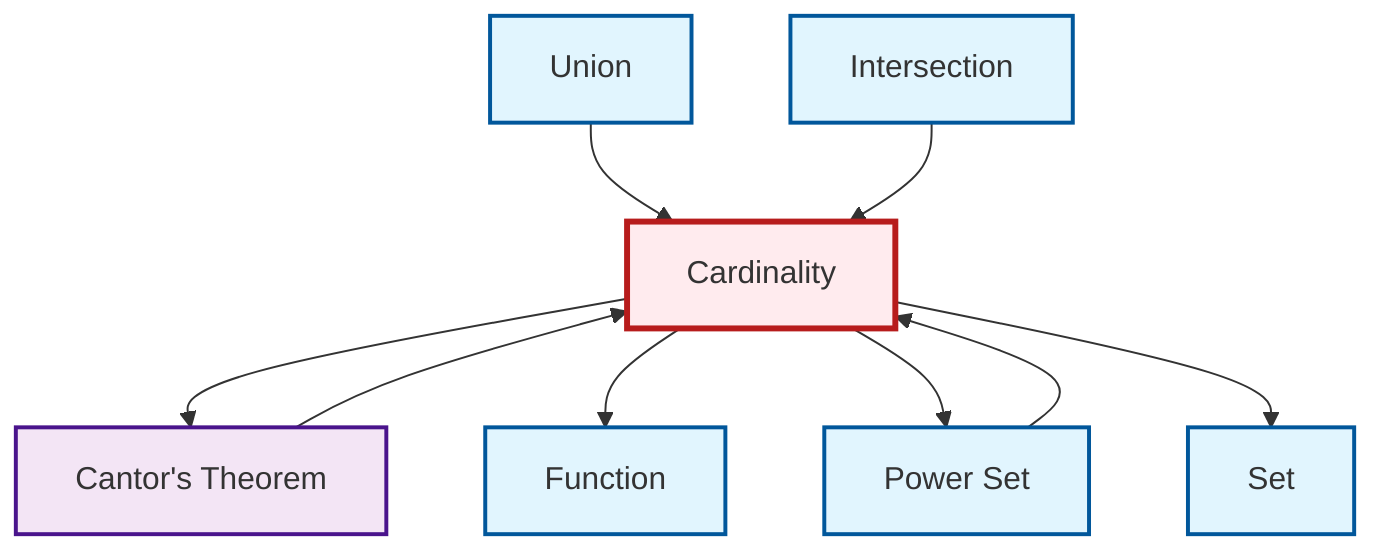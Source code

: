 graph TD
    classDef definition fill:#e1f5fe,stroke:#01579b,stroke-width:2px
    classDef theorem fill:#f3e5f5,stroke:#4a148c,stroke-width:2px
    classDef axiom fill:#fff3e0,stroke:#e65100,stroke-width:2px
    classDef example fill:#e8f5e9,stroke:#1b5e20,stroke-width:2px
    classDef current fill:#ffebee,stroke:#b71c1c,stroke-width:3px
    def-union["Union"]:::definition
    def-cardinality["Cardinality"]:::definition
    def-set["Set"]:::definition
    def-power-set["Power Set"]:::definition
    def-function["Function"]:::definition
    def-intersection["Intersection"]:::definition
    thm-cantor["Cantor's Theorem"]:::theorem
    thm-cantor --> def-cardinality
    def-cardinality --> thm-cantor
    def-cardinality --> def-function
    def-cardinality --> def-power-set
    def-union --> def-cardinality
    def-cardinality --> def-set
    def-intersection --> def-cardinality
    def-power-set --> def-cardinality
    class def-cardinality current